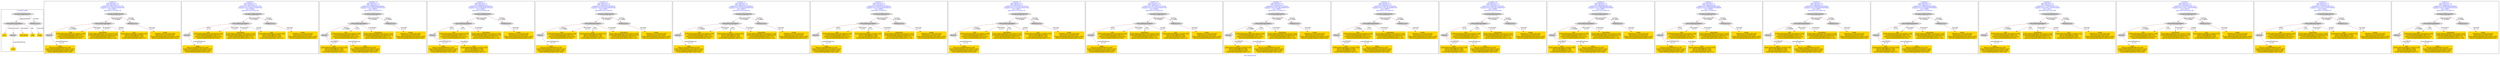 digraph n0 {
fontcolor="blue"
remincross="true"
label="s16-s-hammer.xml"
subgraph cluster_0 {
label="1-correct model"
n2[style="filled",color="white",fillcolor="lightgray",label="CulturalHeritageObject1"];
n3[shape="plaintext",style="filled",fillcolor="gold",label="year"];
n4[style="filled",color="white",fillcolor="lightgray",label="Person1"];
n5[shape="plaintext",style="filled",fillcolor="gold",label="description"];
n6[shape="plaintext",style="filled",fillcolor="gold",label="title"];
n7[shape="plaintext",style="filled",fillcolor="gold",label="artist"];
n8[style="filled",color="white",fillcolor="lightgray",label="EuropeanaAggregation1"];
n9[style="filled",color="white",fillcolor="lightgray",label="WebResource1"];
n10[shape="plaintext",style="filled",fillcolor="gold",label="image"];
}
subgraph cluster_1 {
label="candidate 0\nlink coherence:1.0\nnode coherence:1.0\nconfidence:0.5051193251813759\nmapping score:0.568373108393792\ncost:7.99971\n-precision:0.75-recall:0.75"
n12[style="filled",color="white",fillcolor="lightgray",label="CulturalHeritageObject1"];
n13[style="filled",color="white",fillcolor="lightgray",label="Person1"];
n14[style="filled",color="white",fillcolor="lightgray",label="EuropeanaAggregation1"];
n15[style="filled",color="white",fillcolor="lightgray",label="WebResource1"];
n16[shape="plaintext",style="filled",fillcolor="gold",label="title\n[CulturalHeritageObject,description,0.438]\n[CulturalHeritageObject,title,0.27]\n[Person,biographicalInformation,0.232]\n[Person,nameOfThePerson,0.061]"];
n17[shape="plaintext",style="filled",fillcolor="gold",label="image\n[WebResource,classLink,0.86]\n[Document,classLink,0.065]\n[CulturalHeritageObject,description,0.063]\n[Person,biographicalInformation,0.012]"];
n18[shape="plaintext",style="filled",fillcolor="gold",label="description\n[CulturalHeritageObject,provenance,0.414]\n[CulturalHeritageObject,description,0.273]\n[CulturalHeritageObject,title,0.177]\n[Person,biographicalInformation,0.136]"];
n19[shape="plaintext",style="filled",fillcolor="gold",label="year\n[CulturalHeritageObject,created,0.335]\n[Person,dateOfBirth,0.306]\n[Person,dateOfDeath,0.249]\n[CulturalHeritageObject,title,0.11]"];
n20[shape="plaintext",style="filled",fillcolor="gold",label="artist\n[Person,nameOfThePerson,0.48]\n[CulturalHeritageObject,description,0.267]\n[Person,biographicalInformation,0.188]\n[CulturalHeritageObject,title,0.065]"];
}
subgraph cluster_2 {
label="candidate 1\nlink coherence:1.0\nnode coherence:1.0\nconfidence:0.5051193251813759\nmapping score:0.568373108393792\ncost:7.99982\n-precision:0.62-recall:0.62"
n22[style="filled",color="white",fillcolor="lightgray",label="CulturalHeritageObject1"];
n23[style="filled",color="white",fillcolor="lightgray",label="Person2"];
n24[style="filled",color="white",fillcolor="lightgray",label="EuropeanaAggregation1"];
n25[style="filled",color="white",fillcolor="lightgray",label="WebResource1"];
n26[shape="plaintext",style="filled",fillcolor="gold",label="title\n[CulturalHeritageObject,description,0.438]\n[CulturalHeritageObject,title,0.27]\n[Person,biographicalInformation,0.232]\n[Person,nameOfThePerson,0.061]"];
n27[shape="plaintext",style="filled",fillcolor="gold",label="artist\n[Person,nameOfThePerson,0.48]\n[CulturalHeritageObject,description,0.267]\n[Person,biographicalInformation,0.188]\n[CulturalHeritageObject,title,0.065]"];
n28[shape="plaintext",style="filled",fillcolor="gold",label="image\n[WebResource,classLink,0.86]\n[Document,classLink,0.065]\n[CulturalHeritageObject,description,0.063]\n[Person,biographicalInformation,0.012]"];
n29[shape="plaintext",style="filled",fillcolor="gold",label="description\n[CulturalHeritageObject,provenance,0.414]\n[CulturalHeritageObject,description,0.273]\n[CulturalHeritageObject,title,0.177]\n[Person,biographicalInformation,0.136]"];
n30[shape="plaintext",style="filled",fillcolor="gold",label="year\n[CulturalHeritageObject,created,0.335]\n[Person,dateOfBirth,0.306]\n[Person,dateOfDeath,0.249]\n[CulturalHeritageObject,title,0.11]"];
}
subgraph cluster_3 {
label="candidate 10\nlink coherence:1.0\nnode coherence:1.0\nconfidence:0.46589340435648047\nmapping score:0.5552978014521601\ncost:7.99979\n-precision:0.75-recall:0.75"
n32[style="filled",color="white",fillcolor="lightgray",label="CulturalHeritageObject1"];
n33[style="filled",color="white",fillcolor="lightgray",label="Person1"];
n34[style="filled",color="white",fillcolor="lightgray",label="EuropeanaAggregation1"];
n35[style="filled",color="white",fillcolor="lightgray",label="WebResource2"];
n36[shape="plaintext",style="filled",fillcolor="gold",label="image\n[WebResource,classLink,0.86]\n[Document,classLink,0.065]\n[CulturalHeritageObject,description,0.063]\n[Person,biographicalInformation,0.012]"];
n37[shape="plaintext",style="filled",fillcolor="gold",label="title\n[CulturalHeritageObject,description,0.438]\n[CulturalHeritageObject,title,0.27]\n[Person,biographicalInformation,0.232]\n[Person,nameOfThePerson,0.061]"];
n38[shape="plaintext",style="filled",fillcolor="gold",label="description\n[CulturalHeritageObject,provenance,0.414]\n[CulturalHeritageObject,description,0.273]\n[CulturalHeritageObject,title,0.177]\n[Person,biographicalInformation,0.136]"];
n39[shape="plaintext",style="filled",fillcolor="gold",label="year\n[CulturalHeritageObject,created,0.335]\n[Person,dateOfBirth,0.306]\n[Person,dateOfDeath,0.249]\n[CulturalHeritageObject,title,0.11]"];
n40[shape="plaintext",style="filled",fillcolor="gold",label="artist\n[Person,nameOfThePerson,0.48]\n[CulturalHeritageObject,description,0.267]\n[Person,biographicalInformation,0.188]\n[CulturalHeritageObject,title,0.065]"];
}
subgraph cluster_4 {
label="candidate 11\nlink coherence:1.0\nnode coherence:1.0\nconfidence:0.46589340435648047\nmapping score:0.5552978014521601\ncost:7.99982\n-precision:0.62-recall:0.62"
n42[style="filled",color="white",fillcolor="lightgray",label="CulturalHeritageObject1"];
n43[style="filled",color="white",fillcolor="lightgray",label="Person2"];
n44[style="filled",color="white",fillcolor="lightgray",label="EuropeanaAggregation1"];
n45[style="filled",color="white",fillcolor="lightgray",label="WebResource1"];
n46[shape="plaintext",style="filled",fillcolor="gold",label="artist\n[Person,nameOfThePerson,0.48]\n[CulturalHeritageObject,description,0.267]\n[Person,biographicalInformation,0.188]\n[CulturalHeritageObject,title,0.065]"];
n47[shape="plaintext",style="filled",fillcolor="gold",label="image\n[WebResource,classLink,0.86]\n[Document,classLink,0.065]\n[CulturalHeritageObject,description,0.063]\n[Person,biographicalInformation,0.012]"];
n48[shape="plaintext",style="filled",fillcolor="gold",label="title\n[CulturalHeritageObject,description,0.438]\n[CulturalHeritageObject,title,0.27]\n[Person,biographicalInformation,0.232]\n[Person,nameOfThePerson,0.061]"];
n49[shape="plaintext",style="filled",fillcolor="gold",label="description\n[CulturalHeritageObject,provenance,0.414]\n[CulturalHeritageObject,description,0.273]\n[CulturalHeritageObject,title,0.177]\n[Person,biographicalInformation,0.136]"];
n50[shape="plaintext",style="filled",fillcolor="gold",label="year\n[CulturalHeritageObject,created,0.335]\n[Person,dateOfBirth,0.306]\n[Person,dateOfDeath,0.249]\n[CulturalHeritageObject,title,0.11]"];
}
subgraph cluster_5 {
label="candidate 12\nlink coherence:1.0\nnode coherence:1.0\nconfidence:0.46016274735048635\nmapping score:0.5533875824501621\ncost:7.99971\n-precision:0.62-recall:0.62"
n52[style="filled",color="white",fillcolor="lightgray",label="CulturalHeritageObject1"];
n53[style="filled",color="white",fillcolor="lightgray",label="Person1"];
n54[style="filled",color="white",fillcolor="lightgray",label="EuropeanaAggregation1"];
n55[style="filled",color="white",fillcolor="lightgray",label="WebResource1"];
n56[shape="plaintext",style="filled",fillcolor="gold",label="title\n[CulturalHeritageObject,description,0.438]\n[CulturalHeritageObject,title,0.27]\n[Person,biographicalInformation,0.232]\n[Person,nameOfThePerson,0.061]"];
n57[shape="plaintext",style="filled",fillcolor="gold",label="image\n[WebResource,classLink,0.86]\n[Document,classLink,0.065]\n[CulturalHeritageObject,description,0.063]\n[Person,biographicalInformation,0.012]"];
n58[shape="plaintext",style="filled",fillcolor="gold",label="year\n[CulturalHeritageObject,created,0.335]\n[Person,dateOfBirth,0.306]\n[Person,dateOfDeath,0.249]\n[CulturalHeritageObject,title,0.11]"];
n59[shape="plaintext",style="filled",fillcolor="gold",label="description\n[CulturalHeritageObject,provenance,0.414]\n[CulturalHeritageObject,description,0.273]\n[CulturalHeritageObject,title,0.177]\n[Person,biographicalInformation,0.136]"];
n60[shape="plaintext",style="filled",fillcolor="gold",label="artist\n[Person,nameOfThePerson,0.48]\n[CulturalHeritageObject,description,0.267]\n[Person,biographicalInformation,0.188]\n[CulturalHeritageObject,title,0.065]"];
}
subgraph cluster_6 {
label="candidate 13\nlink coherence:1.0\nnode coherence:1.0\nconfidence:0.46016274735048635\nmapping score:0.5533875824501621\ncost:7.99979\n-precision:0.62-recall:0.62"
n62[style="filled",color="white",fillcolor="lightgray",label="CulturalHeritageObject1"];
n63[style="filled",color="white",fillcolor="lightgray",label="Person1"];
n64[style="filled",color="white",fillcolor="lightgray",label="EuropeanaAggregation1"];
n65[style="filled",color="white",fillcolor="lightgray",label="WebResource2"];
n66[shape="plaintext",style="filled",fillcolor="gold",label="title\n[CulturalHeritageObject,description,0.438]\n[CulturalHeritageObject,title,0.27]\n[Person,biographicalInformation,0.232]\n[Person,nameOfThePerson,0.061]"];
n67[shape="plaintext",style="filled",fillcolor="gold",label="image\n[WebResource,classLink,0.86]\n[Document,classLink,0.065]\n[CulturalHeritageObject,description,0.063]\n[Person,biographicalInformation,0.012]"];
n68[shape="plaintext",style="filled",fillcolor="gold",label="year\n[CulturalHeritageObject,created,0.335]\n[Person,dateOfBirth,0.306]\n[Person,dateOfDeath,0.249]\n[CulturalHeritageObject,title,0.11]"];
n69[shape="plaintext",style="filled",fillcolor="gold",label="description\n[CulturalHeritageObject,provenance,0.414]\n[CulturalHeritageObject,description,0.273]\n[CulturalHeritageObject,title,0.177]\n[Person,biographicalInformation,0.136]"];
n70[shape="plaintext",style="filled",fillcolor="gold",label="artist\n[Person,nameOfThePerson,0.48]\n[CulturalHeritageObject,description,0.267]\n[Person,biographicalInformation,0.188]\n[CulturalHeritageObject,title,0.065]"];
}
subgraph cluster_7 {
label="candidate 14\nlink coherence:1.0\nnode coherence:1.0\nconfidence:0.46016274735048635\nmapping score:0.5533875824501621\ncost:7.99982\n-precision:0.5-recall:0.5"
n72[style="filled",color="white",fillcolor="lightgray",label="CulturalHeritageObject1"];
n73[style="filled",color="white",fillcolor="lightgray",label="Person2"];
n74[style="filled",color="white",fillcolor="lightgray",label="EuropeanaAggregation1"];
n75[style="filled",color="white",fillcolor="lightgray",label="WebResource1"];
n76[shape="plaintext",style="filled",fillcolor="gold",label="title\n[CulturalHeritageObject,description,0.438]\n[CulturalHeritageObject,title,0.27]\n[Person,biographicalInformation,0.232]\n[Person,nameOfThePerson,0.061]"];
n77[shape="plaintext",style="filled",fillcolor="gold",label="artist\n[Person,nameOfThePerson,0.48]\n[CulturalHeritageObject,description,0.267]\n[Person,biographicalInformation,0.188]\n[CulturalHeritageObject,title,0.065]"];
n78[shape="plaintext",style="filled",fillcolor="gold",label="image\n[WebResource,classLink,0.86]\n[Document,classLink,0.065]\n[CulturalHeritageObject,description,0.063]\n[Person,biographicalInformation,0.012]"];
n79[shape="plaintext",style="filled",fillcolor="gold",label="year\n[CulturalHeritageObject,created,0.335]\n[Person,dateOfBirth,0.306]\n[Person,dateOfDeath,0.249]\n[CulturalHeritageObject,title,0.11]"];
n80[shape="plaintext",style="filled",fillcolor="gold",label="description\n[CulturalHeritageObject,provenance,0.414]\n[CulturalHeritageObject,description,0.273]\n[CulturalHeritageObject,title,0.177]\n[Person,biographicalInformation,0.136]"];
}
subgraph cluster_8 {
label="candidate 15\nlink coherence:1.0\nnode coherence:1.0\nconfidence:0.45773443333125136\nmapping score:0.5525781444437504\ncost:7.99971\n-precision:0.75-recall:0.75"
n82[style="filled",color="white",fillcolor="lightgray",label="CulturalHeritageObject1"];
n83[style="filled",color="white",fillcolor="lightgray",label="Person1"];
n84[style="filled",color="white",fillcolor="lightgray",label="EuropeanaAggregation1"];
n85[style="filled",color="white",fillcolor="lightgray",label="WebResource1"];
n86[shape="plaintext",style="filled",fillcolor="gold",label="title\n[CulturalHeritageObject,description,0.438]\n[CulturalHeritageObject,title,0.27]\n[Person,biographicalInformation,0.232]\n[Person,nameOfThePerson,0.061]"];
n87[shape="plaintext",style="filled",fillcolor="gold",label="image\n[WebResource,classLink,0.86]\n[Document,classLink,0.065]\n[CulturalHeritageObject,description,0.063]\n[Person,biographicalInformation,0.012]"];
n88[shape="plaintext",style="filled",fillcolor="gold",label="description\n[CulturalHeritageObject,provenance,0.414]\n[CulturalHeritageObject,description,0.273]\n[CulturalHeritageObject,title,0.177]\n[Person,biographicalInformation,0.136]"];
n89[shape="plaintext",style="filled",fillcolor="gold",label="year\n[CulturalHeritageObject,created,0.335]\n[Person,dateOfBirth,0.306]\n[Person,dateOfDeath,0.249]\n[CulturalHeritageObject,title,0.11]"];
n90[shape="plaintext",style="filled",fillcolor="gold",label="artist\n[Person,nameOfThePerson,0.48]\n[CulturalHeritageObject,description,0.267]\n[Person,biographicalInformation,0.188]\n[CulturalHeritageObject,title,0.065]"];
}
subgraph cluster_9 {
label="candidate 16\nlink coherence:1.0\nnode coherence:1.0\nconfidence:0.45773443333125136\nmapping score:0.5525781444437504\ncost:7.99982\n-precision:0.62-recall:0.62"
n92[style="filled",color="white",fillcolor="lightgray",label="CulturalHeritageObject1"];
n93[style="filled",color="white",fillcolor="lightgray",label="Person2"];
n94[style="filled",color="white",fillcolor="lightgray",label="EuropeanaAggregation1"];
n95[style="filled",color="white",fillcolor="lightgray",label="WebResource1"];
n96[shape="plaintext",style="filled",fillcolor="gold",label="title\n[CulturalHeritageObject,description,0.438]\n[CulturalHeritageObject,title,0.27]\n[Person,biographicalInformation,0.232]\n[Person,nameOfThePerson,0.061]"];
n97[shape="plaintext",style="filled",fillcolor="gold",label="artist\n[Person,nameOfThePerson,0.48]\n[CulturalHeritageObject,description,0.267]\n[Person,biographicalInformation,0.188]\n[CulturalHeritageObject,title,0.065]"];
n98[shape="plaintext",style="filled",fillcolor="gold",label="image\n[WebResource,classLink,0.86]\n[Document,classLink,0.065]\n[CulturalHeritageObject,description,0.063]\n[Person,biographicalInformation,0.012]"];
n99[shape="plaintext",style="filled",fillcolor="gold",label="description\n[CulturalHeritageObject,provenance,0.414]\n[CulturalHeritageObject,description,0.273]\n[CulturalHeritageObject,title,0.177]\n[Person,biographicalInformation,0.136]"];
n100[shape="plaintext",style="filled",fillcolor="gold",label="year\n[CulturalHeritageObject,created,0.335]\n[Person,dateOfBirth,0.306]\n[Person,dateOfDeath,0.249]\n[CulturalHeritageObject,title,0.11]"];
}
subgraph cluster_10 {
label="candidate 17\nlink coherence:1.0\nnode coherence:1.0\nconfidence:0.4544742721942342\nmapping score:0.5514914240647447\ncost:7.99971\n-precision:0.75-recall:0.75"
n102[style="filled",color="white",fillcolor="lightgray",label="CulturalHeritageObject1"];
n103[style="filled",color="white",fillcolor="lightgray",label="Person1"];
n104[style="filled",color="white",fillcolor="lightgray",label="EuropeanaAggregation1"];
n105[style="filled",color="white",fillcolor="lightgray",label="WebResource1"];
n106[shape="plaintext",style="filled",fillcolor="gold",label="image\n[WebResource,classLink,0.86]\n[Document,classLink,0.065]\n[CulturalHeritageObject,description,0.063]\n[Person,biographicalInformation,0.012]"];
n107[shape="plaintext",style="filled",fillcolor="gold",label="title\n[CulturalHeritageObject,description,0.438]\n[CulturalHeritageObject,title,0.27]\n[Person,biographicalInformation,0.232]\n[Person,nameOfThePerson,0.061]"];
n108[shape="plaintext",style="filled",fillcolor="gold",label="description\n[CulturalHeritageObject,provenance,0.414]\n[CulturalHeritageObject,description,0.273]\n[CulturalHeritageObject,title,0.177]\n[Person,biographicalInformation,0.136]"];
n109[shape="plaintext",style="filled",fillcolor="gold",label="year\n[CulturalHeritageObject,created,0.335]\n[Person,dateOfBirth,0.306]\n[Person,dateOfDeath,0.249]\n[CulturalHeritageObject,title,0.11]"];
n110[shape="plaintext",style="filled",fillcolor="gold",label="artist\n[Person,nameOfThePerson,0.48]\n[CulturalHeritageObject,description,0.267]\n[Person,biographicalInformation,0.188]\n[CulturalHeritageObject,title,0.065]"];
}
subgraph cluster_11 {
label="candidate 18\nlink coherence:1.0\nnode coherence:1.0\nconfidence:0.4544742721942342\nmapping score:0.5514914240647447\ncost:7.99979\n-precision:0.75-recall:0.75"
n112[style="filled",color="white",fillcolor="lightgray",label="CulturalHeritageObject1"];
n113[style="filled",color="white",fillcolor="lightgray",label="Person1"];
n114[style="filled",color="white",fillcolor="lightgray",label="EuropeanaAggregation1"];
n115[style="filled",color="white",fillcolor="lightgray",label="WebResource2"];
n116[shape="plaintext",style="filled",fillcolor="gold",label="image\n[WebResource,classLink,0.86]\n[Document,classLink,0.065]\n[CulturalHeritageObject,description,0.063]\n[Person,biographicalInformation,0.012]"];
n117[shape="plaintext",style="filled",fillcolor="gold",label="title\n[CulturalHeritageObject,description,0.438]\n[CulturalHeritageObject,title,0.27]\n[Person,biographicalInformation,0.232]\n[Person,nameOfThePerson,0.061]"];
n118[shape="plaintext",style="filled",fillcolor="gold",label="description\n[CulturalHeritageObject,provenance,0.414]\n[CulturalHeritageObject,description,0.273]\n[CulturalHeritageObject,title,0.177]\n[Person,biographicalInformation,0.136]"];
n119[shape="plaintext",style="filled",fillcolor="gold",label="year\n[CulturalHeritageObject,created,0.335]\n[Person,dateOfBirth,0.306]\n[Person,dateOfDeath,0.249]\n[CulturalHeritageObject,title,0.11]"];
n120[shape="plaintext",style="filled",fillcolor="gold",label="artist\n[Person,nameOfThePerson,0.48]\n[CulturalHeritageObject,description,0.267]\n[Person,biographicalInformation,0.188]\n[CulturalHeritageObject,title,0.065]"];
}
subgraph cluster_12 {
label="candidate 19\nlink coherence:1.0\nnode coherence:1.0\nconfidence:0.4544742721942342\nmapping score:0.5514914240647447\ncost:7.99982\n-precision:0.62-recall:0.62"
n122[style="filled",color="white",fillcolor="lightgray",label="CulturalHeritageObject1"];
n123[style="filled",color="white",fillcolor="lightgray",label="Person2"];
n124[style="filled",color="white",fillcolor="lightgray",label="EuropeanaAggregation1"];
n125[style="filled",color="white",fillcolor="lightgray",label="WebResource1"];
n126[shape="plaintext",style="filled",fillcolor="gold",label="year\n[CulturalHeritageObject,created,0.335]\n[Person,dateOfBirth,0.306]\n[Person,dateOfDeath,0.249]\n[CulturalHeritageObject,title,0.11]"];
n127[shape="plaintext",style="filled",fillcolor="gold",label="artist\n[Person,nameOfThePerson,0.48]\n[CulturalHeritageObject,description,0.267]\n[Person,biographicalInformation,0.188]\n[CulturalHeritageObject,title,0.065]"];
n128[shape="plaintext",style="filled",fillcolor="gold",label="image\n[WebResource,classLink,0.86]\n[Document,classLink,0.065]\n[CulturalHeritageObject,description,0.063]\n[Person,biographicalInformation,0.012]"];
n129[shape="plaintext",style="filled",fillcolor="gold",label="title\n[CulturalHeritageObject,description,0.438]\n[CulturalHeritageObject,title,0.27]\n[Person,biographicalInformation,0.232]\n[Person,nameOfThePerson,0.061]"];
n130[shape="plaintext",style="filled",fillcolor="gold",label="description\n[CulturalHeritageObject,provenance,0.414]\n[CulturalHeritageObject,description,0.273]\n[CulturalHeritageObject,title,0.177]\n[Person,biographicalInformation,0.136]"];
}
subgraph cluster_13 {
label="candidate 2\nlink coherence:1.0\nnode coherence:1.0\nconfidence:0.49948548608072907\nmapping score:0.5664951620269096\ncost:7.99971\n-precision:0.62-recall:0.62"
n132[style="filled",color="white",fillcolor="lightgray",label="CulturalHeritageObject1"];
n133[style="filled",color="white",fillcolor="lightgray",label="Person1"];
n134[style="filled",color="white",fillcolor="lightgray",label="EuropeanaAggregation1"];
n135[style="filled",color="white",fillcolor="lightgray",label="WebResource1"];
n136[shape="plaintext",style="filled",fillcolor="gold",label="title\n[CulturalHeritageObject,description,0.438]\n[CulturalHeritageObject,title,0.27]\n[Person,biographicalInformation,0.232]\n[Person,nameOfThePerson,0.061]"];
n137[shape="plaintext",style="filled",fillcolor="gold",label="image\n[WebResource,classLink,0.86]\n[Document,classLink,0.065]\n[CulturalHeritageObject,description,0.063]\n[Person,biographicalInformation,0.012]"];
n138[shape="plaintext",style="filled",fillcolor="gold",label="description\n[CulturalHeritageObject,provenance,0.414]\n[CulturalHeritageObject,description,0.273]\n[CulturalHeritageObject,title,0.177]\n[Person,biographicalInformation,0.136]"];
n139[shape="plaintext",style="filled",fillcolor="gold",label="year\n[CulturalHeritageObject,created,0.335]\n[Person,dateOfBirth,0.306]\n[Person,dateOfDeath,0.249]\n[CulturalHeritageObject,title,0.11]"];
n140[shape="plaintext",style="filled",fillcolor="gold",label="artist\n[Person,nameOfThePerson,0.48]\n[CulturalHeritageObject,description,0.267]\n[Person,biographicalInformation,0.188]\n[CulturalHeritageObject,title,0.065]"];
}
subgraph cluster_14 {
label="candidate 3\nlink coherence:1.0\nnode coherence:1.0\nconfidence:0.49948548608072907\nmapping score:0.5664951620269096\ncost:7.99982\n-precision:0.5-recall:0.5"
n142[style="filled",color="white",fillcolor="lightgray",label="CulturalHeritageObject1"];
n143[style="filled",color="white",fillcolor="lightgray",label="Person2"];
n144[style="filled",color="white",fillcolor="lightgray",label="EuropeanaAggregation1"];
n145[style="filled",color="white",fillcolor="lightgray",label="WebResource1"];
n146[shape="plaintext",style="filled",fillcolor="gold",label="title\n[CulturalHeritageObject,description,0.438]\n[CulturalHeritageObject,title,0.27]\n[Person,biographicalInformation,0.232]\n[Person,nameOfThePerson,0.061]"];
n147[shape="plaintext",style="filled",fillcolor="gold",label="artist\n[Person,nameOfThePerson,0.48]\n[CulturalHeritageObject,description,0.267]\n[Person,biographicalInformation,0.188]\n[CulturalHeritageObject,title,0.065]"];
n148[shape="plaintext",style="filled",fillcolor="gold",label="image\n[WebResource,classLink,0.86]\n[Document,classLink,0.065]\n[CulturalHeritageObject,description,0.063]\n[Person,biographicalInformation,0.012]"];
n149[shape="plaintext",style="filled",fillcolor="gold",label="description\n[CulturalHeritageObject,provenance,0.414]\n[CulturalHeritageObject,description,0.273]\n[CulturalHeritageObject,title,0.177]\n[Person,biographicalInformation,0.136]"];
n150[shape="plaintext",style="filled",fillcolor="gold",label="year\n[CulturalHeritageObject,created,0.335]\n[Person,dateOfBirth,0.306]\n[Person,dateOfDeath,0.249]\n[CulturalHeritageObject,title,0.11]"];
}
subgraph cluster_15 {
label="candidate 4\nlink coherence:1.0\nnode coherence:1.0\nconfidence:0.48806635391848285\nmapping score:0.5626887846394942\ncost:7.99971\n-precision:0.62-recall:0.62"
n152[style="filled",color="white",fillcolor="lightgray",label="CulturalHeritageObject1"];
n153[style="filled",color="white",fillcolor="lightgray",label="Person1"];
n154[style="filled",color="white",fillcolor="lightgray",label="EuropeanaAggregation1"];
n155[style="filled",color="white",fillcolor="lightgray",label="WebResource1"];
n156[shape="plaintext",style="filled",fillcolor="gold",label="title\n[CulturalHeritageObject,description,0.438]\n[CulturalHeritageObject,title,0.27]\n[Person,biographicalInformation,0.232]\n[Person,nameOfThePerson,0.061]"];
n157[shape="plaintext",style="filled",fillcolor="gold",label="image\n[WebResource,classLink,0.86]\n[Document,classLink,0.065]\n[CulturalHeritageObject,description,0.063]\n[Person,biographicalInformation,0.012]"];
n158[shape="plaintext",style="filled",fillcolor="gold",label="description\n[CulturalHeritageObject,provenance,0.414]\n[CulturalHeritageObject,description,0.273]\n[CulturalHeritageObject,title,0.177]\n[Person,biographicalInformation,0.136]"];
n159[shape="plaintext",style="filled",fillcolor="gold",label="year\n[CulturalHeritageObject,created,0.335]\n[Person,dateOfBirth,0.306]\n[Person,dateOfDeath,0.249]\n[CulturalHeritageObject,title,0.11]"];
n160[shape="plaintext",style="filled",fillcolor="gold",label="artist\n[Person,nameOfThePerson,0.48]\n[CulturalHeritageObject,description,0.267]\n[Person,biographicalInformation,0.188]\n[CulturalHeritageObject,title,0.065]"];
}
subgraph cluster_16 {
label="candidate 5\nlink coherence:1.0\nnode coherence:1.0\nconfidence:0.48806635391848285\nmapping score:0.5626887846394942\ncost:7.99982\n-precision:0.5-recall:0.5"
n162[style="filled",color="white",fillcolor="lightgray",label="CulturalHeritageObject1"];
n163[style="filled",color="white",fillcolor="lightgray",label="Person2"];
n164[style="filled",color="white",fillcolor="lightgray",label="EuropeanaAggregation1"];
n165[style="filled",color="white",fillcolor="lightgray",label="WebResource1"];
n166[shape="plaintext",style="filled",fillcolor="gold",label="title\n[CulturalHeritageObject,description,0.438]\n[CulturalHeritageObject,title,0.27]\n[Person,biographicalInformation,0.232]\n[Person,nameOfThePerson,0.061]"];
n167[shape="plaintext",style="filled",fillcolor="gold",label="year\n[CulturalHeritageObject,created,0.335]\n[Person,dateOfBirth,0.306]\n[Person,dateOfDeath,0.249]\n[CulturalHeritageObject,title,0.11]"];
n168[shape="plaintext",style="filled",fillcolor="gold",label="artist\n[Person,nameOfThePerson,0.48]\n[CulturalHeritageObject,description,0.267]\n[Person,biographicalInformation,0.188]\n[CulturalHeritageObject,title,0.065]"];
n169[shape="plaintext",style="filled",fillcolor="gold",label="image\n[WebResource,classLink,0.86]\n[Document,classLink,0.065]\n[CulturalHeritageObject,description,0.063]\n[Person,biographicalInformation,0.012]"];
n170[shape="plaintext",style="filled",fillcolor="gold",label="description\n[CulturalHeritageObject,provenance,0.414]\n[CulturalHeritageObject,description,0.273]\n[CulturalHeritageObject,title,0.177]\n[Person,biographicalInformation,0.136]"];
}
subgraph cluster_17 {
label="candidate 6\nlink coherence:1.0\nnode coherence:1.0\nconfidence:0.4715272434571274\nmapping score:0.5571757478190424\ncost:7.99971\n-precision:0.88-recall:0.88"
n172[style="filled",color="white",fillcolor="lightgray",label="CulturalHeritageObject1"];
n173[style="filled",color="white",fillcolor="lightgray",label="Person1"];
n174[style="filled",color="white",fillcolor="lightgray",label="EuropeanaAggregation1"];
n175[style="filled",color="white",fillcolor="lightgray",label="WebResource1"];
n176[shape="plaintext",style="filled",fillcolor="gold",label="image\n[WebResource,classLink,0.86]\n[Document,classLink,0.065]\n[CulturalHeritageObject,description,0.063]\n[Person,biographicalInformation,0.012]"];
n177[shape="plaintext",style="filled",fillcolor="gold",label="title\n[CulturalHeritageObject,description,0.438]\n[CulturalHeritageObject,title,0.27]\n[Person,biographicalInformation,0.232]\n[Person,nameOfThePerson,0.061]"];
n178[shape="plaintext",style="filled",fillcolor="gold",label="description\n[CulturalHeritageObject,provenance,0.414]\n[CulturalHeritageObject,description,0.273]\n[CulturalHeritageObject,title,0.177]\n[Person,biographicalInformation,0.136]"];
n179[shape="plaintext",style="filled",fillcolor="gold",label="year\n[CulturalHeritageObject,created,0.335]\n[Person,dateOfBirth,0.306]\n[Person,dateOfDeath,0.249]\n[CulturalHeritageObject,title,0.11]"];
n180[shape="plaintext",style="filled",fillcolor="gold",label="artist\n[Person,nameOfThePerson,0.48]\n[CulturalHeritageObject,description,0.267]\n[Person,biographicalInformation,0.188]\n[CulturalHeritageObject,title,0.065]"];
}
subgraph cluster_18 {
label="candidate 7\nlink coherence:1.0\nnode coherence:1.0\nconfidence:0.4715272434571274\nmapping score:0.5571757478190424\ncost:7.99979\n-precision:0.88-recall:0.88"
n182[style="filled",color="white",fillcolor="lightgray",label="CulturalHeritageObject1"];
n183[style="filled",color="white",fillcolor="lightgray",label="Person1"];
n184[style="filled",color="white",fillcolor="lightgray",label="EuropeanaAggregation1"];
n185[style="filled",color="white",fillcolor="lightgray",label="WebResource2"];
n186[shape="plaintext",style="filled",fillcolor="gold",label="image\n[WebResource,classLink,0.86]\n[Document,classLink,0.065]\n[CulturalHeritageObject,description,0.063]\n[Person,biographicalInformation,0.012]"];
n187[shape="plaintext",style="filled",fillcolor="gold",label="title\n[CulturalHeritageObject,description,0.438]\n[CulturalHeritageObject,title,0.27]\n[Person,biographicalInformation,0.232]\n[Person,nameOfThePerson,0.061]"];
n188[shape="plaintext",style="filled",fillcolor="gold",label="description\n[CulturalHeritageObject,provenance,0.414]\n[CulturalHeritageObject,description,0.273]\n[CulturalHeritageObject,title,0.177]\n[Person,biographicalInformation,0.136]"];
n189[shape="plaintext",style="filled",fillcolor="gold",label="year\n[CulturalHeritageObject,created,0.335]\n[Person,dateOfBirth,0.306]\n[Person,dateOfDeath,0.249]\n[CulturalHeritageObject,title,0.11]"];
n190[shape="plaintext",style="filled",fillcolor="gold",label="artist\n[Person,nameOfThePerson,0.48]\n[CulturalHeritageObject,description,0.267]\n[Person,biographicalInformation,0.188]\n[CulturalHeritageObject,title,0.065]"];
}
subgraph cluster_19 {
label="candidate 8\nlink coherence:1.0\nnode coherence:1.0\nconfidence:0.4715272434571274\nmapping score:0.5571757478190424\ncost:7.99982\n-precision:0.75-recall:0.75"
n192[style="filled",color="white",fillcolor="lightgray",label="CulturalHeritageObject1"];
n193[style="filled",color="white",fillcolor="lightgray",label="Person2"];
n194[style="filled",color="white",fillcolor="lightgray",label="EuropeanaAggregation1"];
n195[style="filled",color="white",fillcolor="lightgray",label="WebResource1"];
n196[shape="plaintext",style="filled",fillcolor="gold",label="artist\n[Person,nameOfThePerson,0.48]\n[CulturalHeritageObject,description,0.267]\n[Person,biographicalInformation,0.188]\n[CulturalHeritageObject,title,0.065]"];
n197[shape="plaintext",style="filled",fillcolor="gold",label="image\n[WebResource,classLink,0.86]\n[Document,classLink,0.065]\n[CulturalHeritageObject,description,0.063]\n[Person,biographicalInformation,0.012]"];
n198[shape="plaintext",style="filled",fillcolor="gold",label="title\n[CulturalHeritageObject,description,0.438]\n[CulturalHeritageObject,title,0.27]\n[Person,biographicalInformation,0.232]\n[Person,nameOfThePerson,0.061]"];
n199[shape="plaintext",style="filled",fillcolor="gold",label="description\n[CulturalHeritageObject,provenance,0.414]\n[CulturalHeritageObject,description,0.273]\n[CulturalHeritageObject,title,0.177]\n[Person,biographicalInformation,0.136]"];
n200[shape="plaintext",style="filled",fillcolor="gold",label="year\n[CulturalHeritageObject,created,0.335]\n[Person,dateOfBirth,0.306]\n[Person,dateOfDeath,0.249]\n[CulturalHeritageObject,title,0.11]"];
}
subgraph cluster_20 {
label="candidate 9\nlink coherence:1.0\nnode coherence:1.0\nconfidence:0.46589340435648047\nmapping score:0.5552978014521601\ncost:7.99971\n-precision:0.75-recall:0.75"
n202[style="filled",color="white",fillcolor="lightgray",label="CulturalHeritageObject1"];
n203[style="filled",color="white",fillcolor="lightgray",label="Person1"];
n204[style="filled",color="white",fillcolor="lightgray",label="EuropeanaAggregation1"];
n205[style="filled",color="white",fillcolor="lightgray",label="WebResource1"];
n206[shape="plaintext",style="filled",fillcolor="gold",label="image\n[WebResource,classLink,0.86]\n[Document,classLink,0.065]\n[CulturalHeritageObject,description,0.063]\n[Person,biographicalInformation,0.012]"];
n207[shape="plaintext",style="filled",fillcolor="gold",label="title\n[CulturalHeritageObject,description,0.438]\n[CulturalHeritageObject,title,0.27]\n[Person,biographicalInformation,0.232]\n[Person,nameOfThePerson,0.061]"];
n208[shape="plaintext",style="filled",fillcolor="gold",label="description\n[CulturalHeritageObject,provenance,0.414]\n[CulturalHeritageObject,description,0.273]\n[CulturalHeritageObject,title,0.177]\n[Person,biographicalInformation,0.136]"];
n209[shape="plaintext",style="filled",fillcolor="gold",label="year\n[CulturalHeritageObject,created,0.335]\n[Person,dateOfBirth,0.306]\n[Person,dateOfDeath,0.249]\n[CulturalHeritageObject,title,0.11]"];
n210[shape="plaintext",style="filled",fillcolor="gold",label="artist\n[Person,nameOfThePerson,0.48]\n[CulturalHeritageObject,description,0.267]\n[Person,biographicalInformation,0.188]\n[CulturalHeritageObject,title,0.065]"];
}
n2 -> n3[color="brown",fontcolor="black",label="created"]
n2 -> n4[color="brown",fontcolor="black",label="creator"]
n2 -> n5[color="brown",fontcolor="black",label="description"]
n2 -> n6[color="brown",fontcolor="black",label="title"]
n4 -> n7[color="brown",fontcolor="black",label="nameOfThePerson"]
n8 -> n2[color="brown",fontcolor="black",label="aggregatedCHO"]
n8 -> n9[color="brown",fontcolor="black",label="hasView"]
n9 -> n10[color="brown",fontcolor="black",label="classLink"]
n12 -> n13[color="brown",fontcolor="black",label="creator\nw=0.99989"]
n14 -> n12[color="brown",fontcolor="black",label="aggregatedCHO\nw=0.99991"]
n14 -> n15[color="brown",fontcolor="black",label="hasView\nw=0.99991"]
n12 -> n16[color="brown",fontcolor="black",label="description\nw=1.0"]
n15 -> n17[color="brown",fontcolor="black",label="classLink\nw=1.0"]
n12 -> n18[color="brown",fontcolor="black",label="provenance\nw=1.0"]
n12 -> n19[color="brown",fontcolor="black",label="created\nw=1.0"]
n13 -> n20[color="brown",fontcolor="black",label="nameOfThePerson\nw=1.0"]
n22 -> n23[color="brown",fontcolor="black",label="sitter\nw=1.0"]
n24 -> n22[color="brown",fontcolor="black",label="aggregatedCHO\nw=0.99991"]
n24 -> n25[color="brown",fontcolor="black",label="hasView\nw=0.99991"]
n22 -> n26[color="brown",fontcolor="black",label="description\nw=1.0"]
n23 -> n27[color="brown",fontcolor="black",label="nameOfThePerson\nw=1.0"]
n25 -> n28[color="brown",fontcolor="black",label="classLink\nw=1.0"]
n22 -> n29[color="brown",fontcolor="black",label="provenance\nw=1.0"]
n22 -> n30[color="brown",fontcolor="black",label="created\nw=1.0"]
n32 -> n33[color="brown",fontcolor="black",label="creator\nw=0.99989"]
n34 -> n32[color="brown",fontcolor="black",label="aggregatedCHO\nw=0.99991"]
n34 -> n35[color="brown",fontcolor="black",label="hasView\nw=0.99999"]
n35 -> n36[color="brown",fontcolor="black",label="classLink\nw=1.0"]
n32 -> n37[color="brown",fontcolor="black",label="title\nw=1.0"]
n32 -> n38[color="brown",fontcolor="black",label="provenance\nw=1.0"]
n33 -> n39[color="brown",fontcolor="black",label="dateOfBirth\nw=1.0"]
n33 -> n40[color="brown",fontcolor="black",label="nameOfThePerson\nw=1.0"]
n42 -> n43[color="brown",fontcolor="black",label="sitter\nw=1.0"]
n44 -> n42[color="brown",fontcolor="black",label="aggregatedCHO\nw=0.99991"]
n44 -> n45[color="brown",fontcolor="black",label="hasView\nw=0.99991"]
n43 -> n46[color="brown",fontcolor="black",label="nameOfThePerson\nw=1.0"]
n45 -> n47[color="brown",fontcolor="black",label="classLink\nw=1.0"]
n42 -> n48[color="brown",fontcolor="black",label="title\nw=1.0"]
n42 -> n49[color="brown",fontcolor="black",label="provenance\nw=1.0"]
n43 -> n50[color="brown",fontcolor="black",label="dateOfBirth\nw=1.0"]
n52 -> n53[color="brown",fontcolor="black",label="creator\nw=0.99989"]
n54 -> n52[color="brown",fontcolor="black",label="aggregatedCHO\nw=0.99991"]
n54 -> n55[color="brown",fontcolor="black",label="hasView\nw=0.99991"]
n52 -> n56[color="brown",fontcolor="black",label="description\nw=1.0"]
n55 -> n57[color="brown",fontcolor="black",label="classLink\nw=1.0"]
n52 -> n58[color="brown",fontcolor="black",label="title\nw=1.0"]
n52 -> n59[color="brown",fontcolor="black",label="provenance\nw=1.0"]
n53 -> n60[color="brown",fontcolor="black",label="nameOfThePerson\nw=1.0"]
n62 -> n63[color="brown",fontcolor="black",label="creator\nw=0.99989"]
n64 -> n62[color="brown",fontcolor="black",label="aggregatedCHO\nw=0.99991"]
n64 -> n65[color="brown",fontcolor="black",label="hasView\nw=0.99999"]
n62 -> n66[color="brown",fontcolor="black",label="description\nw=1.0"]
n65 -> n67[color="brown",fontcolor="black",label="classLink\nw=1.0"]
n62 -> n68[color="brown",fontcolor="black",label="title\nw=1.0"]
n62 -> n69[color="brown",fontcolor="black",label="provenance\nw=1.0"]
n63 -> n70[color="brown",fontcolor="black",label="nameOfThePerson\nw=1.0"]
n72 -> n73[color="brown",fontcolor="black",label="sitter\nw=1.0"]
n74 -> n72[color="brown",fontcolor="black",label="aggregatedCHO\nw=0.99991"]
n74 -> n75[color="brown",fontcolor="black",label="hasView\nw=0.99991"]
n72 -> n76[color="brown",fontcolor="black",label="description\nw=1.0"]
n73 -> n77[color="brown",fontcolor="black",label="nameOfThePerson\nw=1.0"]
n75 -> n78[color="brown",fontcolor="black",label="classLink\nw=1.0"]
n72 -> n79[color="brown",fontcolor="black",label="title\nw=1.0"]
n72 -> n80[color="brown",fontcolor="black",label="provenance\nw=1.0"]
n82 -> n83[color="brown",fontcolor="black",label="creator\nw=0.99989"]
n84 -> n82[color="brown",fontcolor="black",label="aggregatedCHO\nw=0.99991"]
n84 -> n85[color="brown",fontcolor="black",label="hasView\nw=0.99991"]
n82 -> n86[color="brown",fontcolor="black",label="description\nw=1.0"]
n85 -> n87[color="brown",fontcolor="black",label="classLink\nw=1.0"]
n82 -> n88[color="brown",fontcolor="black",label="title\nw=1.0"]
n82 -> n89[color="brown",fontcolor="black",label="created\nw=1.0"]
n83 -> n90[color="brown",fontcolor="black",label="nameOfThePerson\nw=1.0"]
n92 -> n93[color="brown",fontcolor="black",label="sitter\nw=1.0"]
n94 -> n92[color="brown",fontcolor="black",label="aggregatedCHO\nw=0.99991"]
n94 -> n95[color="brown",fontcolor="black",label="hasView\nw=0.99991"]
n92 -> n96[color="brown",fontcolor="black",label="description\nw=1.0"]
n93 -> n97[color="brown",fontcolor="black",label="nameOfThePerson\nw=1.0"]
n95 -> n98[color="brown",fontcolor="black",label="classLink\nw=1.0"]
n92 -> n99[color="brown",fontcolor="black",label="title\nw=1.0"]
n92 -> n100[color="brown",fontcolor="black",label="created\nw=1.0"]
n102 -> n103[color="brown",fontcolor="black",label="creator\nw=0.99989"]
n104 -> n102[color="brown",fontcolor="black",label="aggregatedCHO\nw=0.99991"]
n104 -> n105[color="brown",fontcolor="black",label="hasView\nw=0.99991"]
n105 -> n106[color="brown",fontcolor="black",label="classLink\nw=1.0"]
n102 -> n107[color="brown",fontcolor="black",label="title\nw=1.0"]
n102 -> n108[color="brown",fontcolor="black",label="provenance\nw=1.0"]
n103 -> n109[color="brown",fontcolor="black",label="dateOfDeath\nw=1.0"]
n103 -> n110[color="brown",fontcolor="black",label="nameOfThePerson\nw=1.0"]
n112 -> n113[color="brown",fontcolor="black",label="creator\nw=0.99989"]
n114 -> n112[color="brown",fontcolor="black",label="aggregatedCHO\nw=0.99991"]
n114 -> n115[color="brown",fontcolor="black",label="hasView\nw=0.99999"]
n115 -> n116[color="brown",fontcolor="black",label="classLink\nw=1.0"]
n112 -> n117[color="brown",fontcolor="black",label="title\nw=1.0"]
n112 -> n118[color="brown",fontcolor="black",label="provenance\nw=1.0"]
n113 -> n119[color="brown",fontcolor="black",label="dateOfDeath\nw=1.0"]
n113 -> n120[color="brown",fontcolor="black",label="nameOfThePerson\nw=1.0"]
n122 -> n123[color="brown",fontcolor="black",label="sitter\nw=1.0"]
n124 -> n122[color="brown",fontcolor="black",label="aggregatedCHO\nw=0.99991"]
n124 -> n125[color="brown",fontcolor="black",label="hasView\nw=0.99991"]
n123 -> n126[color="brown",fontcolor="black",label="dateOfDeath\nw=1.0"]
n123 -> n127[color="brown",fontcolor="black",label="nameOfThePerson\nw=1.0"]
n125 -> n128[color="brown",fontcolor="black",label="classLink\nw=1.0"]
n122 -> n129[color="brown",fontcolor="black",label="title\nw=1.0"]
n122 -> n130[color="brown",fontcolor="black",label="provenance\nw=1.0"]
n132 -> n133[color="brown",fontcolor="black",label="creator\nw=0.99989"]
n134 -> n132[color="brown",fontcolor="black",label="aggregatedCHO\nw=0.99991"]
n134 -> n135[color="brown",fontcolor="black",label="hasView\nw=0.99991"]
n132 -> n136[color="brown",fontcolor="black",label="description\nw=1.0"]
n135 -> n137[color="brown",fontcolor="black",label="classLink\nw=1.0"]
n132 -> n138[color="brown",fontcolor="black",label="provenance\nw=1.0"]
n133 -> n139[color="brown",fontcolor="black",label="dateOfBirth\nw=1.0"]
n133 -> n140[color="brown",fontcolor="black",label="nameOfThePerson\nw=1.0"]
n142 -> n143[color="brown",fontcolor="black",label="sitter\nw=1.0"]
n144 -> n142[color="brown",fontcolor="black",label="aggregatedCHO\nw=0.99991"]
n144 -> n145[color="brown",fontcolor="black",label="hasView\nw=0.99991"]
n142 -> n146[color="brown",fontcolor="black",label="description\nw=1.0"]
n143 -> n147[color="brown",fontcolor="black",label="nameOfThePerson\nw=1.0"]
n145 -> n148[color="brown",fontcolor="black",label="classLink\nw=1.0"]
n142 -> n149[color="brown",fontcolor="black",label="provenance\nw=1.0"]
n143 -> n150[color="brown",fontcolor="black",label="dateOfBirth\nw=1.0"]
n152 -> n153[color="brown",fontcolor="black",label="creator\nw=0.99989"]
n154 -> n152[color="brown",fontcolor="black",label="aggregatedCHO\nw=0.99991"]
n154 -> n155[color="brown",fontcolor="black",label="hasView\nw=0.99991"]
n152 -> n156[color="brown",fontcolor="black",label="description\nw=1.0"]
n155 -> n157[color="brown",fontcolor="black",label="classLink\nw=1.0"]
n152 -> n158[color="brown",fontcolor="black",label="provenance\nw=1.0"]
n153 -> n159[color="brown",fontcolor="black",label="dateOfDeath\nw=1.0"]
n153 -> n160[color="brown",fontcolor="black",label="nameOfThePerson\nw=1.0"]
n162 -> n163[color="brown",fontcolor="black",label="sitter\nw=1.0"]
n164 -> n162[color="brown",fontcolor="black",label="aggregatedCHO\nw=0.99991"]
n164 -> n165[color="brown",fontcolor="black",label="hasView\nw=0.99991"]
n162 -> n166[color="brown",fontcolor="black",label="description\nw=1.0"]
n163 -> n167[color="brown",fontcolor="black",label="dateOfDeath\nw=1.0"]
n163 -> n168[color="brown",fontcolor="black",label="nameOfThePerson\nw=1.0"]
n165 -> n169[color="brown",fontcolor="black",label="classLink\nw=1.0"]
n162 -> n170[color="brown",fontcolor="black",label="provenance\nw=1.0"]
n172 -> n173[color="brown",fontcolor="black",label="creator\nw=0.99989"]
n174 -> n172[color="brown",fontcolor="black",label="aggregatedCHO\nw=0.99991"]
n174 -> n175[color="brown",fontcolor="black",label="hasView\nw=0.99991"]
n175 -> n176[color="brown",fontcolor="black",label="classLink\nw=1.0"]
n172 -> n177[color="brown",fontcolor="black",label="title\nw=1.0"]
n172 -> n178[color="brown",fontcolor="black",label="provenance\nw=1.0"]
n172 -> n179[color="brown",fontcolor="black",label="created\nw=1.0"]
n173 -> n180[color="brown",fontcolor="black",label="nameOfThePerson\nw=1.0"]
n182 -> n183[color="brown",fontcolor="black",label="creator\nw=0.99989"]
n184 -> n182[color="brown",fontcolor="black",label="aggregatedCHO\nw=0.99991"]
n184 -> n185[color="brown",fontcolor="black",label="hasView\nw=0.99999"]
n185 -> n186[color="brown",fontcolor="black",label="classLink\nw=1.0"]
n182 -> n187[color="brown",fontcolor="black",label="title\nw=1.0"]
n182 -> n188[color="brown",fontcolor="black",label="provenance\nw=1.0"]
n182 -> n189[color="brown",fontcolor="black",label="created\nw=1.0"]
n183 -> n190[color="brown",fontcolor="black",label="nameOfThePerson\nw=1.0"]
n192 -> n193[color="brown",fontcolor="black",label="sitter\nw=1.0"]
n194 -> n192[color="brown",fontcolor="black",label="aggregatedCHO\nw=0.99991"]
n194 -> n195[color="brown",fontcolor="black",label="hasView\nw=0.99991"]
n193 -> n196[color="brown",fontcolor="black",label="nameOfThePerson\nw=1.0"]
n195 -> n197[color="brown",fontcolor="black",label="classLink\nw=1.0"]
n192 -> n198[color="brown",fontcolor="black",label="title\nw=1.0"]
n192 -> n199[color="brown",fontcolor="black",label="provenance\nw=1.0"]
n192 -> n200[color="brown",fontcolor="black",label="created\nw=1.0"]
n202 -> n203[color="brown",fontcolor="black",label="creator\nw=0.99989"]
n204 -> n202[color="brown",fontcolor="black",label="aggregatedCHO\nw=0.99991"]
n204 -> n205[color="brown",fontcolor="black",label="hasView\nw=0.99991"]
n205 -> n206[color="brown",fontcolor="black",label="classLink\nw=1.0"]
n202 -> n207[color="brown",fontcolor="black",label="title\nw=1.0"]
n202 -> n208[color="brown",fontcolor="black",label="provenance\nw=1.0"]
n203 -> n209[color="brown",fontcolor="black",label="dateOfBirth\nw=1.0"]
n203 -> n210[color="brown",fontcolor="black",label="nameOfThePerson\nw=1.0"]
}
